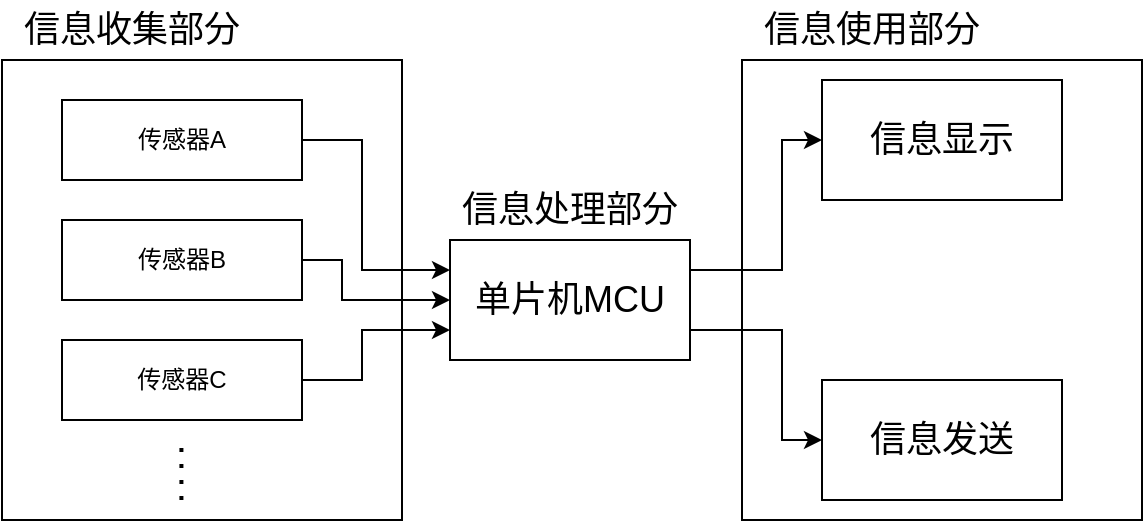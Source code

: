 <mxfile version="14.8.1" type="github">
  <diagram id="prtHgNgQTEPvFCAcTncT" name="Page-1">
    <mxGraphModel dx="621" dy="696" grid="1" gridSize="10" guides="1" tooltips="1" connect="1" arrows="1" fold="1" page="1" pageScale="1" pageWidth="827" pageHeight="1169" math="0" shadow="0">
      <root>
        <mxCell id="0" />
        <mxCell id="1" parent="0" />
        <mxCell id="Dfv1Ka44aFAMhyJm6wYF-19" value="" style="rounded=0;whiteSpace=wrap;html=1;" vertex="1" parent="1">
          <mxGeometry x="500" y="180" width="200" height="230" as="geometry" />
        </mxCell>
        <mxCell id="Dfv1Ka44aFAMhyJm6wYF-18" value="" style="rounded=0;whiteSpace=wrap;html=1;" vertex="1" parent="1">
          <mxGeometry x="130" y="180" width="200" height="230" as="geometry" />
        </mxCell>
        <mxCell id="Dfv1Ka44aFAMhyJm6wYF-15" style="edgeStyle=orthogonalEdgeStyle;rounded=0;orthogonalLoop=1;jettySize=auto;html=1;exitX=1;exitY=0.25;exitDx=0;exitDy=0;entryX=0;entryY=0.5;entryDx=0;entryDy=0;" edge="1" parent="1" source="Dfv1Ka44aFAMhyJm6wYF-3" target="Dfv1Ka44aFAMhyJm6wYF-13">
          <mxGeometry relative="1" as="geometry">
            <Array as="points">
              <mxPoint x="520" y="285" />
              <mxPoint x="520" y="220" />
            </Array>
          </mxGeometry>
        </mxCell>
        <mxCell id="Dfv1Ka44aFAMhyJm6wYF-16" style="edgeStyle=orthogonalEdgeStyle;rounded=0;orthogonalLoop=1;jettySize=auto;html=1;exitX=1;exitY=0.75;exitDx=0;exitDy=0;entryX=0;entryY=0.5;entryDx=0;entryDy=0;" edge="1" parent="1" source="Dfv1Ka44aFAMhyJm6wYF-3" target="Dfv1Ka44aFAMhyJm6wYF-14">
          <mxGeometry relative="1" as="geometry">
            <Array as="points">
              <mxPoint x="520" y="315" />
              <mxPoint x="520" y="370" />
            </Array>
          </mxGeometry>
        </mxCell>
        <mxCell id="Dfv1Ka44aFAMhyJm6wYF-3" value="&lt;font style=&quot;font-size: 18px&quot;&gt;单片机MCU&lt;/font&gt;" style="rounded=0;whiteSpace=wrap;html=1;" vertex="1" parent="1">
          <mxGeometry x="354" y="270" width="120" height="60" as="geometry" />
        </mxCell>
        <mxCell id="Dfv1Ka44aFAMhyJm6wYF-10" style="edgeStyle=orthogonalEdgeStyle;rounded=0;orthogonalLoop=1;jettySize=auto;html=1;exitX=1;exitY=0.5;exitDx=0;exitDy=0;entryX=0;entryY=0.25;entryDx=0;entryDy=0;" edge="1" parent="1" source="Dfv1Ka44aFAMhyJm6wYF-6" target="Dfv1Ka44aFAMhyJm6wYF-3">
          <mxGeometry relative="1" as="geometry">
            <Array as="points">
              <mxPoint x="310" y="220" />
              <mxPoint x="310" y="285" />
            </Array>
          </mxGeometry>
        </mxCell>
        <mxCell id="Dfv1Ka44aFAMhyJm6wYF-6" value="传感器A" style="rounded=0;whiteSpace=wrap;html=1;" vertex="1" parent="1">
          <mxGeometry x="160" y="200" width="120" height="40" as="geometry" />
        </mxCell>
        <mxCell id="Dfv1Ka44aFAMhyJm6wYF-11" style="edgeStyle=orthogonalEdgeStyle;rounded=0;orthogonalLoop=1;jettySize=auto;html=1;exitX=1;exitY=0.5;exitDx=0;exitDy=0;entryX=0;entryY=0.5;entryDx=0;entryDy=0;" edge="1" parent="1" source="Dfv1Ka44aFAMhyJm6wYF-7" target="Dfv1Ka44aFAMhyJm6wYF-3">
          <mxGeometry relative="1" as="geometry">
            <Array as="points">
              <mxPoint x="300" y="280" />
              <mxPoint x="300" y="300" />
            </Array>
          </mxGeometry>
        </mxCell>
        <mxCell id="Dfv1Ka44aFAMhyJm6wYF-7" value="传感器B" style="rounded=0;whiteSpace=wrap;html=1;" vertex="1" parent="1">
          <mxGeometry x="160" y="260" width="120" height="40" as="geometry" />
        </mxCell>
        <mxCell id="Dfv1Ka44aFAMhyJm6wYF-12" style="edgeStyle=orthogonalEdgeStyle;rounded=0;orthogonalLoop=1;jettySize=auto;html=1;exitX=1;exitY=0.5;exitDx=0;exitDy=0;entryX=0;entryY=0.75;entryDx=0;entryDy=0;" edge="1" parent="1" source="Dfv1Ka44aFAMhyJm6wYF-8" target="Dfv1Ka44aFAMhyJm6wYF-3">
          <mxGeometry relative="1" as="geometry">
            <Array as="points">
              <mxPoint x="310" y="340" />
              <mxPoint x="310" y="315" />
            </Array>
          </mxGeometry>
        </mxCell>
        <mxCell id="Dfv1Ka44aFAMhyJm6wYF-8" value="传感器C" style="rounded=0;whiteSpace=wrap;html=1;" vertex="1" parent="1">
          <mxGeometry x="160" y="320" width="120" height="40" as="geometry" />
        </mxCell>
        <mxCell id="Dfv1Ka44aFAMhyJm6wYF-9" value="" style="endArrow=none;dashed=1;html=1;dashPattern=1 3;strokeWidth=2;" edge="1" parent="1">
          <mxGeometry width="50" height="50" relative="1" as="geometry">
            <mxPoint x="219.71" y="400" as="sourcePoint" />
            <mxPoint x="219.71" y="370" as="targetPoint" />
          </mxGeometry>
        </mxCell>
        <mxCell id="Dfv1Ka44aFAMhyJm6wYF-13" value="&lt;font style=&quot;font-size: 18px&quot;&gt;信息显示&lt;/font&gt;" style="rounded=0;whiteSpace=wrap;html=1;" vertex="1" parent="1">
          <mxGeometry x="540" y="190" width="120" height="60" as="geometry" />
        </mxCell>
        <mxCell id="Dfv1Ka44aFAMhyJm6wYF-14" value="&lt;font style=&quot;font-size: 18px&quot;&gt;信息发送&lt;/font&gt;" style="rounded=0;whiteSpace=wrap;html=1;" vertex="1" parent="1">
          <mxGeometry x="540" y="340" width="120" height="60" as="geometry" />
        </mxCell>
        <mxCell id="Dfv1Ka44aFAMhyJm6wYF-20" value="&lt;font style=&quot;font-size: 18px&quot;&gt;信息收集部分&lt;/font&gt;" style="text;html=1;strokeColor=none;fillColor=none;align=center;verticalAlign=middle;whiteSpace=wrap;rounded=0;" vertex="1" parent="1">
          <mxGeometry x="130" y="150" width="130" height="30" as="geometry" />
        </mxCell>
        <mxCell id="Dfv1Ka44aFAMhyJm6wYF-22" value="&lt;font style=&quot;font-size: 18px&quot;&gt;信息处理部分&lt;/font&gt;" style="text;html=1;strokeColor=none;fillColor=none;align=center;verticalAlign=middle;whiteSpace=wrap;rounded=0;" vertex="1" parent="1">
          <mxGeometry x="349" y="240" width="130" height="30" as="geometry" />
        </mxCell>
        <mxCell id="Dfv1Ka44aFAMhyJm6wYF-23" value="&lt;font style=&quot;font-size: 18px&quot;&gt;信息使用部分&lt;/font&gt;" style="text;html=1;strokeColor=none;fillColor=none;align=center;verticalAlign=middle;whiteSpace=wrap;rounded=0;" vertex="1" parent="1">
          <mxGeometry x="500" y="150" width="130" height="30" as="geometry" />
        </mxCell>
      </root>
    </mxGraphModel>
  </diagram>
</mxfile>
